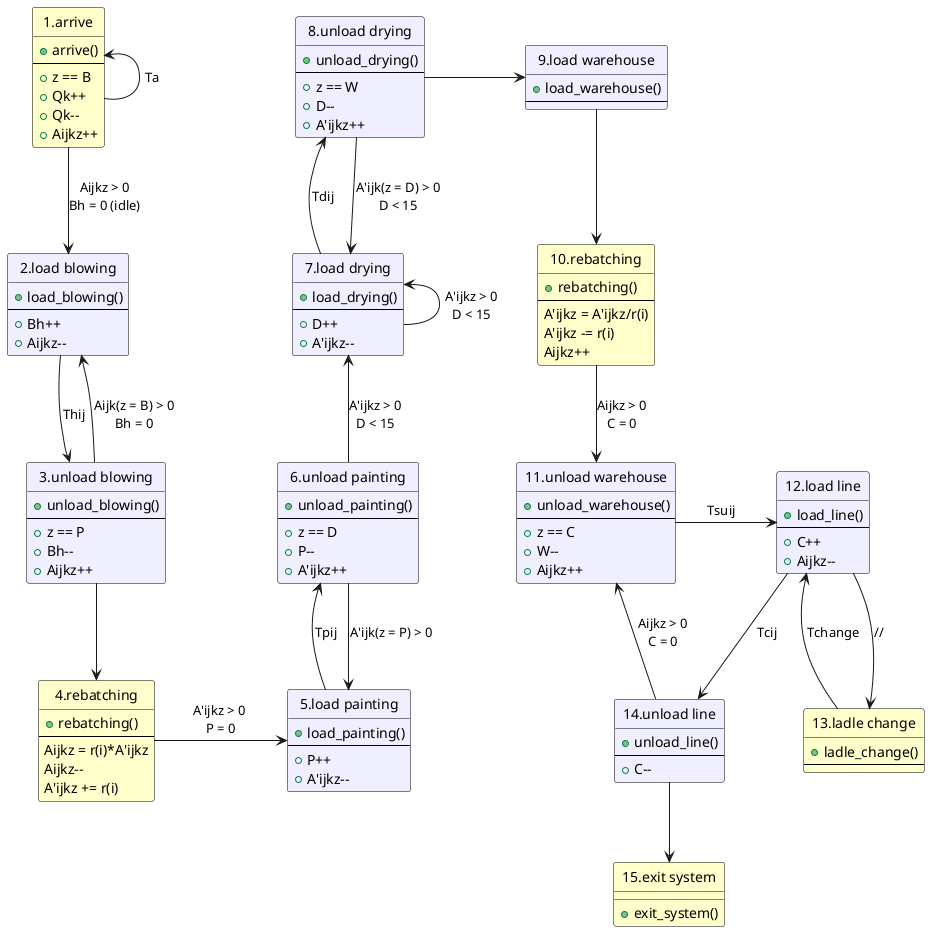 @startuml EventGraph
hide circle
hide stereotype

skinparam class<<P>> {
    'BackgroundColor White
    FontColor Black
    BorderColor Black
}
skinparam class<<EG>> {
    BackgroundColor business
    FontColor Black
    BorderColor Black
}
skinparam class<<EL>> {
    BackgroundColor Motivation
    FontColor Black
    BorderColor Black
}
skinparam class<<EU>> {
    BackgroundColor Motivation
    FontColor Black
    BorderColor Black
}

'Classi di evento =============================================
class "1.arrive" as E1 <<EG>> {
    +arrive()
    --
    +z == B
    +Qk++
    +Qk--
    +Aijkz++
}

class "2.load blowing" as E2 <<EL>> {
    +load_blowing()
    --
    +Bh++
    +Aijkz--
}

class "3.unload blowing" as E3 <<EU>> {
    +unload_blowing()
    --
    +z == P
    +Bh--
    +Aijkz++
}

class "4.rebatching" as E4 <<EG>> {
    +rebatching()
    --
    Aijkz = r(i)*A'ijkz
    Aijkz--
    A'ijkz += r(i)
}

class "5.load painting" as E5 <<EL>> {
    +load_painting()
    --
    +P++
    +A'ijkz--
}

class "6.unload painting" as E6 <<EU>> {
    +unload_painting()
    --
    +z == D
    +P--
    +A'ijkz++
}

class "7.load drying" as E7 <<EL>> {
    +load_drying()
    --
    +D++
    +A'ijkz--
}

class "8.unload drying" as E8 <<EU>> {
    +unload_drying()
    --
    +z == W
    +D--
    +A'ijkz++
}

class "9.load warehouse" as E9 <<EL>> {
    +load_warehouse()
    --
}

class "10.rebatching" as E10 <<EG>> {
    +rebatching()
    --
    A'ijkz = A'ijkz/r(i)
    A'ijkz -= r(i)
    Aijkz++ 
}

class "11.unload warehouse" as E11 <<EU>> {
    +unload_warehouse()
    --
    +z == C
    +W--
    +Aijkz++
}

class "12.load line" as E12 <<EL>> {
    +load_line()
    --
    +C++
    +Aijkz--
}

class "13.ladle change" as E13 <<EG>> {
    +ladle_change()
    --
}

class "14.unload line" as E14 <<EU>> {
    +unload_line()
    --
    +C--
}

class "15.exit system" as E15 <<EG>> {
    +exit_system()
}

' Archi =====================================================
E1 -up-> E1 : Ta
E1 -down-> E2 : "Aijkz > 0\nBh = 0 (idle)"
E2 -down-> E3 : Thij
E3 -up-> E2 : "Aijk(z = B) > 0\nBh = 0"
E3 -down-> E4
E4 -right-> E5 : "      A'ijkz > 0       \nP = 0"
E5 -up-> E6 : Tpij
E6 -down-> E5 : "A'ijk(z = P) > 0"
E6 -up-> E7 : "A'ijkz > 0\nD < 15"
E7 -up-> E7 : "A'ijkz > 0\nD < 15"
E7 -up-> E8 : Tdij
E8 -down-> E7: "A'ijk(z = D) > 0\nD < 15"
E8 -right-> E9: "                   "
E9 -down-> E10
E10 -down-> E11 : "Aijkz > 0\nC = 0"
E11 -right-> E12: "    Tsuij       "
E12 --> E13 : //
E12 --> E14 : Tcij
E13 --> E12 : Tchange
E14 --> E11 : Aijkz > 0\nC = 0
E14 --> E15


@enduml
